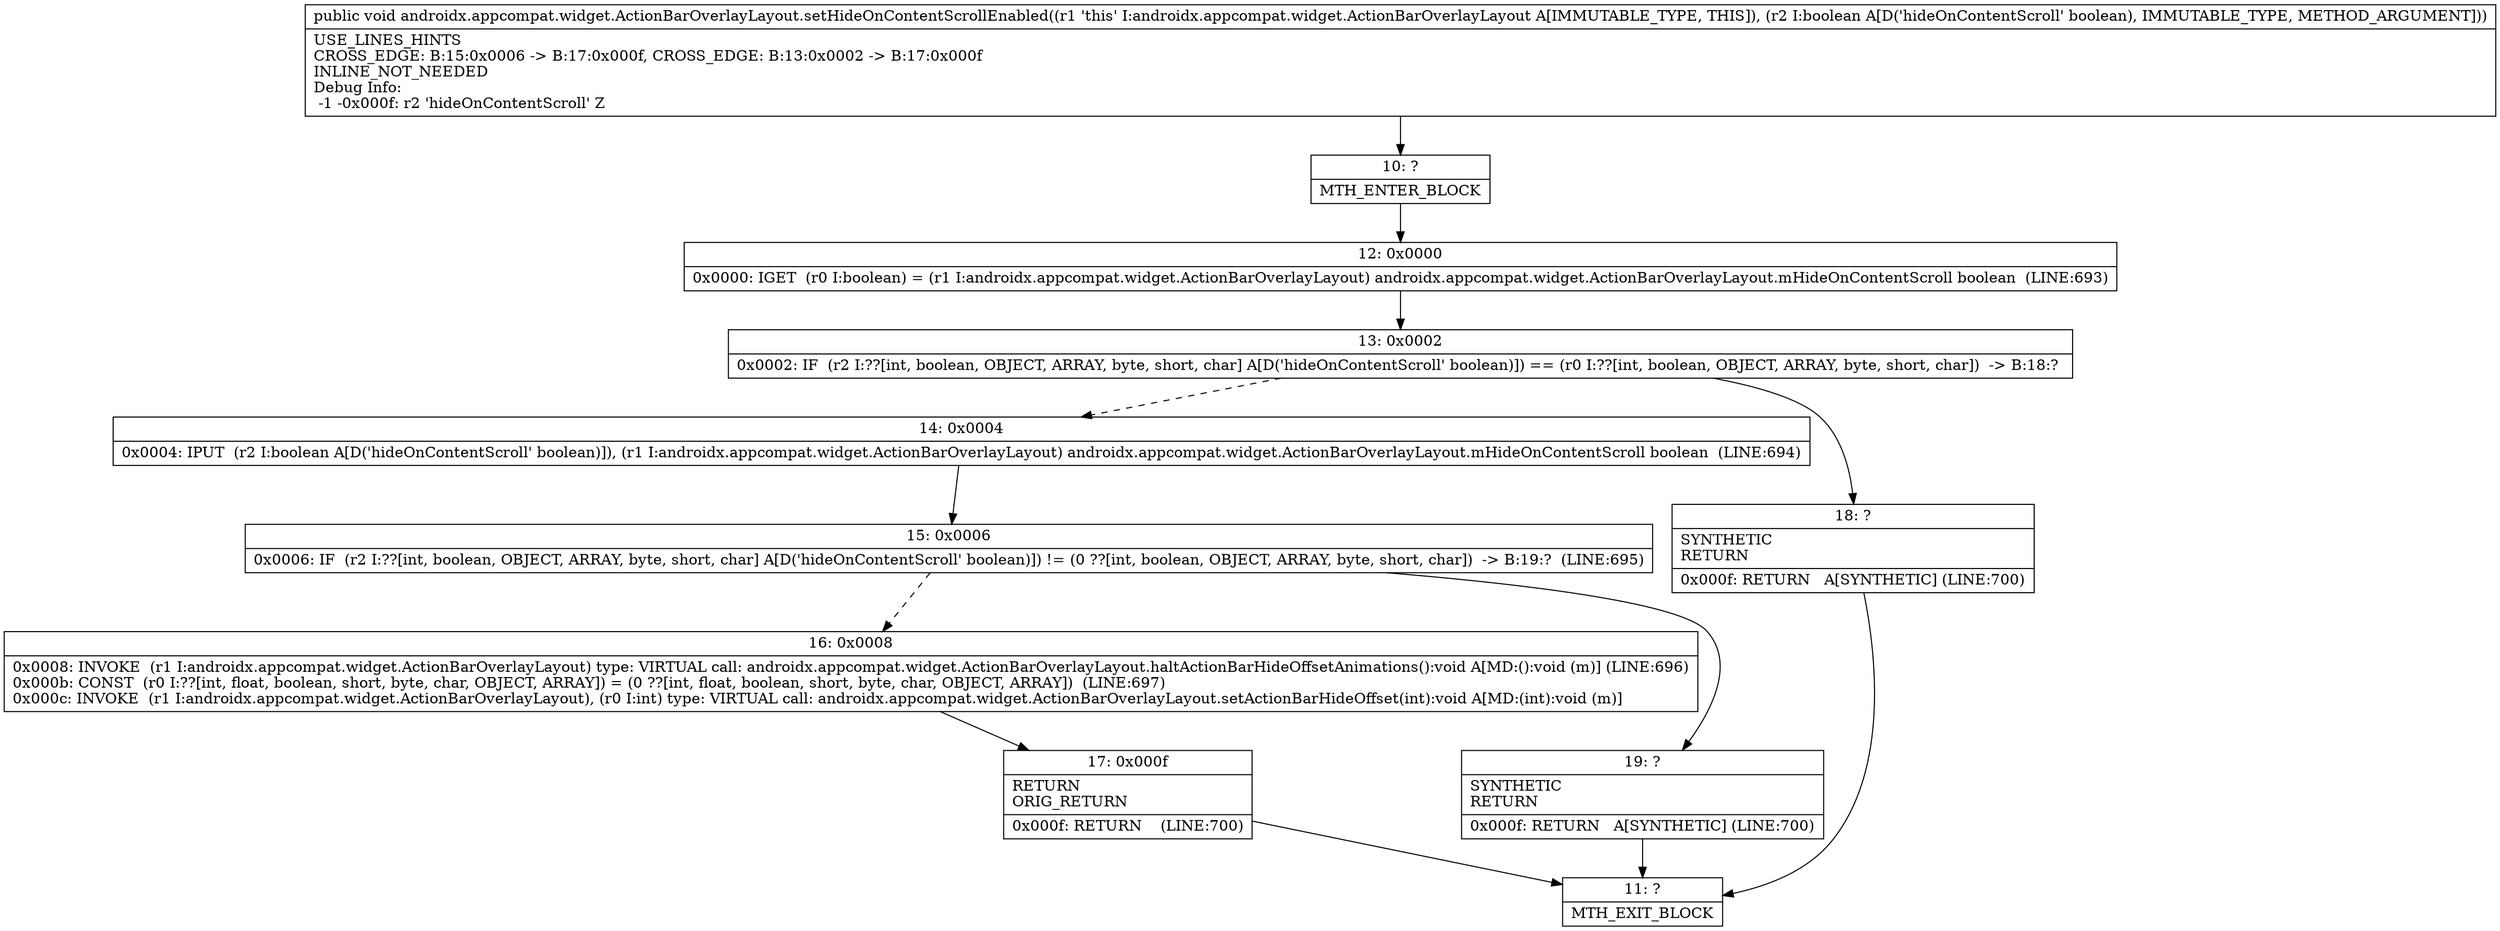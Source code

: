 digraph "CFG forandroidx.appcompat.widget.ActionBarOverlayLayout.setHideOnContentScrollEnabled(Z)V" {
Node_10 [shape=record,label="{10\:\ ?|MTH_ENTER_BLOCK\l}"];
Node_12 [shape=record,label="{12\:\ 0x0000|0x0000: IGET  (r0 I:boolean) = (r1 I:androidx.appcompat.widget.ActionBarOverlayLayout) androidx.appcompat.widget.ActionBarOverlayLayout.mHideOnContentScroll boolean  (LINE:693)\l}"];
Node_13 [shape=record,label="{13\:\ 0x0002|0x0002: IF  (r2 I:??[int, boolean, OBJECT, ARRAY, byte, short, char] A[D('hideOnContentScroll' boolean)]) == (r0 I:??[int, boolean, OBJECT, ARRAY, byte, short, char])  \-\> B:18:? \l}"];
Node_14 [shape=record,label="{14\:\ 0x0004|0x0004: IPUT  (r2 I:boolean A[D('hideOnContentScroll' boolean)]), (r1 I:androidx.appcompat.widget.ActionBarOverlayLayout) androidx.appcompat.widget.ActionBarOverlayLayout.mHideOnContentScroll boolean  (LINE:694)\l}"];
Node_15 [shape=record,label="{15\:\ 0x0006|0x0006: IF  (r2 I:??[int, boolean, OBJECT, ARRAY, byte, short, char] A[D('hideOnContentScroll' boolean)]) != (0 ??[int, boolean, OBJECT, ARRAY, byte, short, char])  \-\> B:19:?  (LINE:695)\l}"];
Node_16 [shape=record,label="{16\:\ 0x0008|0x0008: INVOKE  (r1 I:androidx.appcompat.widget.ActionBarOverlayLayout) type: VIRTUAL call: androidx.appcompat.widget.ActionBarOverlayLayout.haltActionBarHideOffsetAnimations():void A[MD:():void (m)] (LINE:696)\l0x000b: CONST  (r0 I:??[int, float, boolean, short, byte, char, OBJECT, ARRAY]) = (0 ??[int, float, boolean, short, byte, char, OBJECT, ARRAY])  (LINE:697)\l0x000c: INVOKE  (r1 I:androidx.appcompat.widget.ActionBarOverlayLayout), (r0 I:int) type: VIRTUAL call: androidx.appcompat.widget.ActionBarOverlayLayout.setActionBarHideOffset(int):void A[MD:(int):void (m)]\l}"];
Node_17 [shape=record,label="{17\:\ 0x000f|RETURN\lORIG_RETURN\l|0x000f: RETURN    (LINE:700)\l}"];
Node_11 [shape=record,label="{11\:\ ?|MTH_EXIT_BLOCK\l}"];
Node_19 [shape=record,label="{19\:\ ?|SYNTHETIC\lRETURN\l|0x000f: RETURN   A[SYNTHETIC] (LINE:700)\l}"];
Node_18 [shape=record,label="{18\:\ ?|SYNTHETIC\lRETURN\l|0x000f: RETURN   A[SYNTHETIC] (LINE:700)\l}"];
MethodNode[shape=record,label="{public void androidx.appcompat.widget.ActionBarOverlayLayout.setHideOnContentScrollEnabled((r1 'this' I:androidx.appcompat.widget.ActionBarOverlayLayout A[IMMUTABLE_TYPE, THIS]), (r2 I:boolean A[D('hideOnContentScroll' boolean), IMMUTABLE_TYPE, METHOD_ARGUMENT]))  | USE_LINES_HINTS\lCROSS_EDGE: B:15:0x0006 \-\> B:17:0x000f, CROSS_EDGE: B:13:0x0002 \-\> B:17:0x000f\lINLINE_NOT_NEEDED\lDebug Info:\l  \-1 \-0x000f: r2 'hideOnContentScroll' Z\l}"];
MethodNode -> Node_10;Node_10 -> Node_12;
Node_12 -> Node_13;
Node_13 -> Node_14[style=dashed];
Node_13 -> Node_18;
Node_14 -> Node_15;
Node_15 -> Node_16[style=dashed];
Node_15 -> Node_19;
Node_16 -> Node_17;
Node_17 -> Node_11;
Node_19 -> Node_11;
Node_18 -> Node_11;
}

